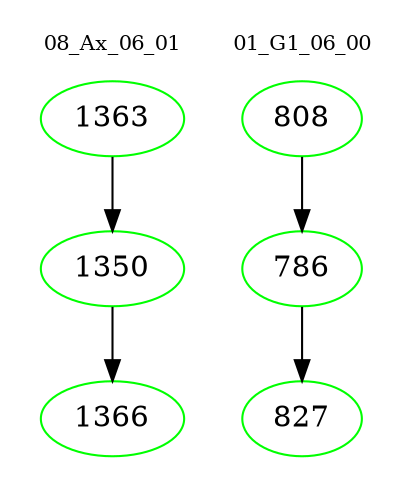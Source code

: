 digraph{
subgraph cluster_0 {
color = white
label = "08_Ax_06_01";
fontsize=10;
T0_1363 [label="1363", color="green"]
T0_1363 -> T0_1350 [color="black"]
T0_1350 [label="1350", color="green"]
T0_1350 -> T0_1366 [color="black"]
T0_1366 [label="1366", color="green"]
}
subgraph cluster_1 {
color = white
label = "01_G1_06_00";
fontsize=10;
T1_808 [label="808", color="green"]
T1_808 -> T1_786 [color="black"]
T1_786 [label="786", color="green"]
T1_786 -> T1_827 [color="black"]
T1_827 [label="827", color="green"]
}
}

